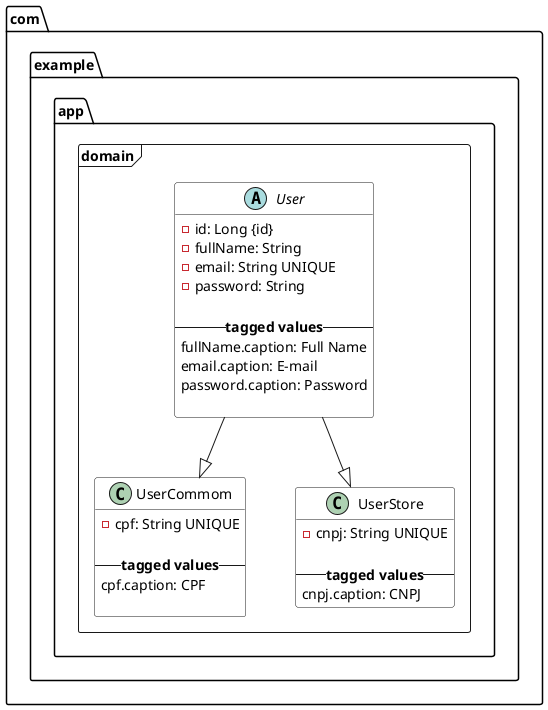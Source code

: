 'Diagrama de classe das classes de dominio do projeto. As classes devem ser
'definidas obrigatóriamente dentro da diretiva package.
@startuml

' @see https://plantuml.com/skinparam
' @see https://www.uml-diagrams.org/class-diagrams-overview.html

skinparam defaultFontName Droid Sans
skinparam nodesep 50
skinparam class {

    BackgroundColor White
    BackgroundColor<<Setting>> Wheat
    BackgroundColor<<ReadOnly>> LightGray
}
'hide circle

package "com.example.app.domain"<<Frame>> {
    ' Definição das classes

    abstract User {
            -id: Long {id}
            -fullName: String
            -email: String UNIQUE
            -password: String

            -- <b>tagged values</b> --
            fullName.caption: Full Name
            email.caption: E-mail
            password.caption: Password

    }

    class UserCommom{
           -cpf: String UNIQUE

           -- <b>tagged values</b> --
           cpf.caption: CPF

    }

    class UserStore{
           -cnpj: String UNIQUE

           -- <b>tagged values</b> --
           cnpj.caption: CNPJ
    }

    ' Definição dos Relacionamentos

User --|> UserCommom
User --|> UserStore


}

@enduml